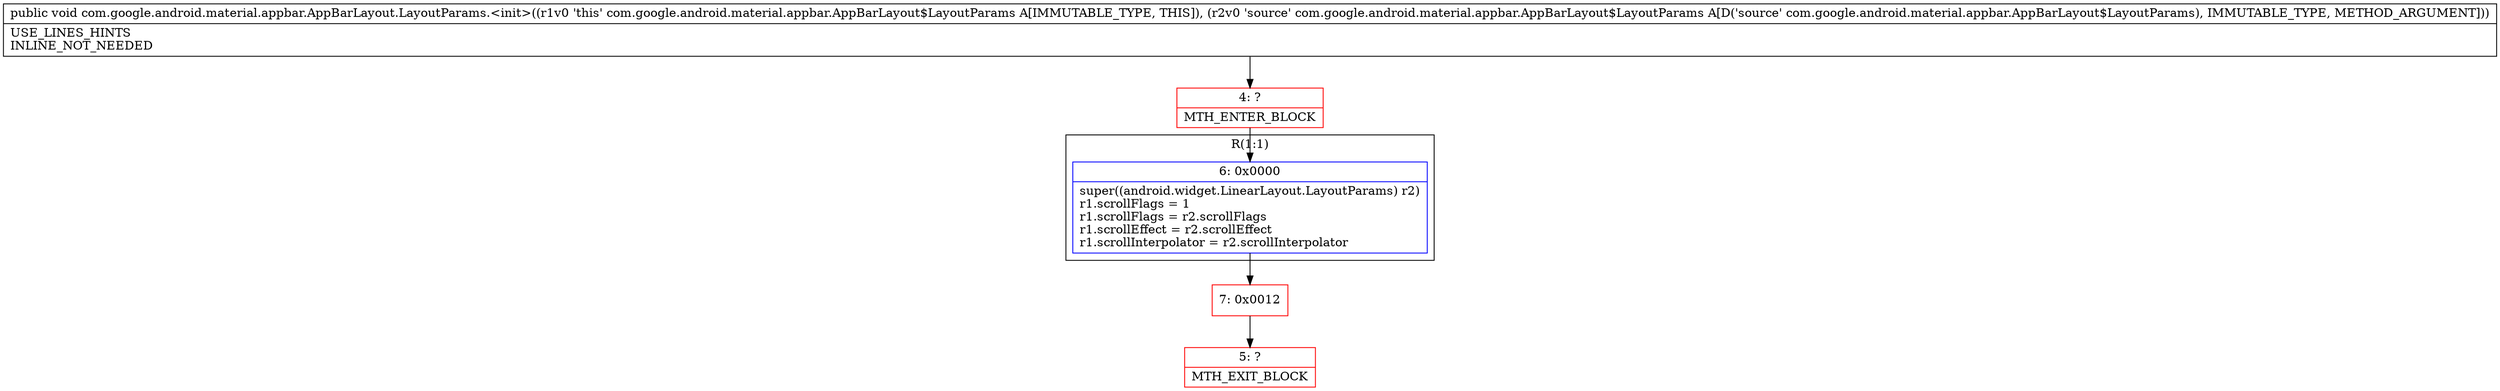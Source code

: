 digraph "CFG forcom.google.android.material.appbar.AppBarLayout.LayoutParams.\<init\>(Lcom\/google\/android\/material\/appbar\/AppBarLayout$LayoutParams;)V" {
subgraph cluster_Region_945789367 {
label = "R(1:1)";
node [shape=record,color=blue];
Node_6 [shape=record,label="{6\:\ 0x0000|super((android.widget.LinearLayout.LayoutParams) r2)\lr1.scrollFlags = 1\lr1.scrollFlags = r2.scrollFlags\lr1.scrollEffect = r2.scrollEffect\lr1.scrollInterpolator = r2.scrollInterpolator\l}"];
}
Node_4 [shape=record,color=red,label="{4\:\ ?|MTH_ENTER_BLOCK\l}"];
Node_7 [shape=record,color=red,label="{7\:\ 0x0012}"];
Node_5 [shape=record,color=red,label="{5\:\ ?|MTH_EXIT_BLOCK\l}"];
MethodNode[shape=record,label="{public void com.google.android.material.appbar.AppBarLayout.LayoutParams.\<init\>((r1v0 'this' com.google.android.material.appbar.AppBarLayout$LayoutParams A[IMMUTABLE_TYPE, THIS]), (r2v0 'source' com.google.android.material.appbar.AppBarLayout$LayoutParams A[D('source' com.google.android.material.appbar.AppBarLayout$LayoutParams), IMMUTABLE_TYPE, METHOD_ARGUMENT]))  | USE_LINES_HINTS\lINLINE_NOT_NEEDED\l}"];
MethodNode -> Node_4;Node_6 -> Node_7;
Node_4 -> Node_6;
Node_7 -> Node_5;
}

